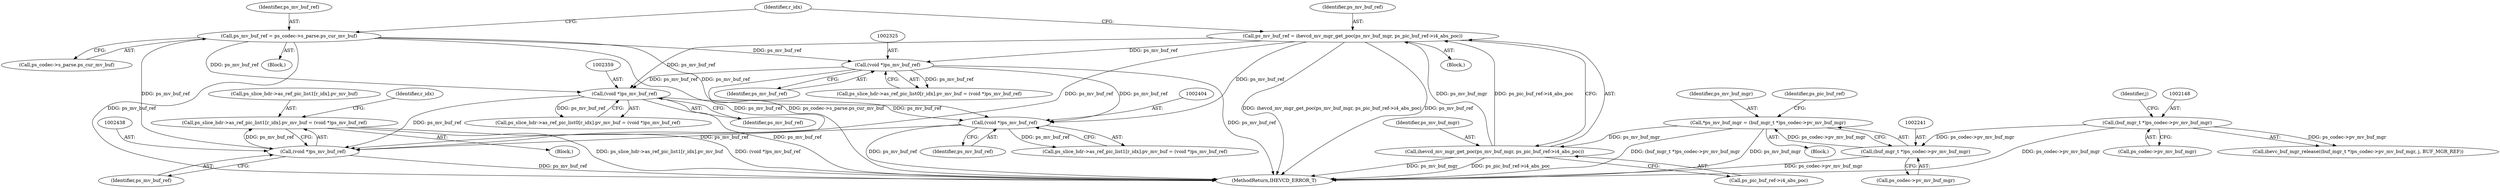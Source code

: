 digraph "0_Android_7c9be319a279654e55a6d757265f88c61a16a4d5@array" {
"1002429" [label="(Call,ps_slice_hdr->as_ref_pic_list1[r_idx].pv_mv_buf = (void *)ps_mv_buf_ref)"];
"1002437" [label="(Call,(void *)ps_mv_buf_ref)"];
"1002358" [label="(Call,(void *)ps_mv_buf_ref)"];
"1002324" [label="(Call,(void *)ps_mv_buf_ref)"];
"1002266" [label="(Call,ps_mv_buf_ref = ps_codec->s_parse.ps_cur_mv_buf)"];
"1002275" [label="(Call,ps_mv_buf_ref = ihevcd_mv_mgr_get_poc(ps_mv_buf_mgr, ps_pic_buf_ref->i4_abs_poc))"];
"1002277" [label="(Call,ihevcd_mv_mgr_get_poc(ps_mv_buf_mgr, ps_pic_buf_ref->i4_abs_poc))"];
"1002238" [label="(Call,*ps_mv_buf_mgr = (buf_mgr_t *)ps_codec->pv_mv_buf_mgr)"];
"1002240" [label="(Call,(buf_mgr_t *)ps_codec->pv_mv_buf_mgr)"];
"1002147" [label="(Call,(buf_mgr_t *)ps_codec->pv_mv_buf_mgr)"];
"1002403" [label="(Call,(void *)ps_mv_buf_ref)"];
"1002146" [label="(Call,ihevc_buf_mgr_release((buf_mgr_t *)ps_codec->pv_mv_buf_mgr, j, BUF_MGR_REF))"];
"1002395" [label="(Call,ps_slice_hdr->as_ref_pic_list1[r_idx].pv_mv_buf = (void *)ps_mv_buf_ref)"];
"1002266" [label="(Call,ps_mv_buf_ref = ps_codec->s_parse.ps_cur_mv_buf)"];
"1002405" [label="(Identifier,ps_mv_buf_ref)"];
"1002284" [label="(Identifier,r_idx)"];
"1002403" [label="(Call,(void *)ps_mv_buf_ref)"];
"1002437" [label="(Call,(void *)ps_mv_buf_ref)"];
"1002246" [label="(Identifier,ps_pic_buf_ref)"];
"1002275" [label="(Call,ps_mv_buf_ref = ihevcd_mv_mgr_get_poc(ps_mv_buf_mgr, ps_pic_buf_ref->i4_abs_poc))"];
"1002417" [label="(Block,)"];
"1002267" [label="(Identifier,ps_mv_buf_ref)"];
"1002256" [label="(Block,)"];
"1002242" [label="(Call,ps_codec->pv_mv_buf_mgr)"];
"1002326" [label="(Identifier,ps_mv_buf_ref)"];
"1002278" [label="(Identifier,ps_mv_buf_mgr)"];
"1002350" [label="(Call,ps_slice_hdr->as_ref_pic_list0[r_idx].pv_mv_buf = (void *)ps_mv_buf_ref)"];
"1002279" [label="(Call,ps_pic_buf_ref->i4_abs_poc)"];
"1002225" [label="(Block,)"];
"1002240" [label="(Call,(buf_mgr_t *)ps_codec->pv_mv_buf_mgr)"];
"1002324" [label="(Call,(void *)ps_mv_buf_ref)"];
"1002360" [label="(Identifier,ps_mv_buf_ref)"];
"1002238" [label="(Call,*ps_mv_buf_mgr = (buf_mgr_t *)ps_codec->pv_mv_buf_mgr)"];
"1002316" [label="(Call,ps_slice_hdr->as_ref_pic_list0[r_idx].pv_mv_buf = (void *)ps_mv_buf_ref)"];
"1002416" [label="(Identifier,r_idx)"];
"1002430" [label="(Call,ps_slice_hdr->as_ref_pic_list1[r_idx].pv_mv_buf)"];
"1002661" [label="(MethodReturn,IHEVCD_ERROR_T)"];
"1002429" [label="(Call,ps_slice_hdr->as_ref_pic_list1[r_idx].pv_mv_buf = (void *)ps_mv_buf_ref)"];
"1002439" [label="(Identifier,ps_mv_buf_ref)"];
"1002147" [label="(Call,(buf_mgr_t *)ps_codec->pv_mv_buf_mgr)"];
"1002152" [label="(Identifier,j)"];
"1002239" [label="(Identifier,ps_mv_buf_mgr)"];
"1002268" [label="(Call,ps_codec->s_parse.ps_cur_mv_buf)"];
"1002358" [label="(Call,(void *)ps_mv_buf_ref)"];
"1002276" [label="(Identifier,ps_mv_buf_ref)"];
"1002277" [label="(Call,ihevcd_mv_mgr_get_poc(ps_mv_buf_mgr, ps_pic_buf_ref->i4_abs_poc))"];
"1002274" [label="(Block,)"];
"1002149" [label="(Call,ps_codec->pv_mv_buf_mgr)"];
"1002429" -> "1002417"  [label="AST: "];
"1002429" -> "1002437"  [label="CFG: "];
"1002430" -> "1002429"  [label="AST: "];
"1002437" -> "1002429"  [label="AST: "];
"1002416" -> "1002429"  [label="CFG: "];
"1002429" -> "1002661"  [label="DDG: ps_slice_hdr->as_ref_pic_list1[r_idx].pv_mv_buf"];
"1002429" -> "1002661"  [label="DDG: (void *)ps_mv_buf_ref"];
"1002437" -> "1002429"  [label="DDG: ps_mv_buf_ref"];
"1002437" -> "1002439"  [label="CFG: "];
"1002438" -> "1002437"  [label="AST: "];
"1002439" -> "1002437"  [label="AST: "];
"1002437" -> "1002661"  [label="DDG: ps_mv_buf_ref"];
"1002358" -> "1002437"  [label="DDG: ps_mv_buf_ref"];
"1002324" -> "1002437"  [label="DDG: ps_mv_buf_ref"];
"1002266" -> "1002437"  [label="DDG: ps_mv_buf_ref"];
"1002403" -> "1002437"  [label="DDG: ps_mv_buf_ref"];
"1002275" -> "1002437"  [label="DDG: ps_mv_buf_ref"];
"1002358" -> "1002350"  [label="AST: "];
"1002358" -> "1002360"  [label="CFG: "];
"1002359" -> "1002358"  [label="AST: "];
"1002360" -> "1002358"  [label="AST: "];
"1002350" -> "1002358"  [label="CFG: "];
"1002358" -> "1002661"  [label="DDG: ps_mv_buf_ref"];
"1002358" -> "1002350"  [label="DDG: ps_mv_buf_ref"];
"1002324" -> "1002358"  [label="DDG: ps_mv_buf_ref"];
"1002266" -> "1002358"  [label="DDG: ps_mv_buf_ref"];
"1002275" -> "1002358"  [label="DDG: ps_mv_buf_ref"];
"1002358" -> "1002403"  [label="DDG: ps_mv_buf_ref"];
"1002324" -> "1002316"  [label="AST: "];
"1002324" -> "1002326"  [label="CFG: "];
"1002325" -> "1002324"  [label="AST: "];
"1002326" -> "1002324"  [label="AST: "];
"1002316" -> "1002324"  [label="CFG: "];
"1002324" -> "1002661"  [label="DDG: ps_mv_buf_ref"];
"1002324" -> "1002316"  [label="DDG: ps_mv_buf_ref"];
"1002266" -> "1002324"  [label="DDG: ps_mv_buf_ref"];
"1002275" -> "1002324"  [label="DDG: ps_mv_buf_ref"];
"1002324" -> "1002403"  [label="DDG: ps_mv_buf_ref"];
"1002266" -> "1002256"  [label="AST: "];
"1002266" -> "1002268"  [label="CFG: "];
"1002267" -> "1002266"  [label="AST: "];
"1002268" -> "1002266"  [label="AST: "];
"1002284" -> "1002266"  [label="CFG: "];
"1002266" -> "1002661"  [label="DDG: ps_mv_buf_ref"];
"1002266" -> "1002661"  [label="DDG: ps_codec->s_parse.ps_cur_mv_buf"];
"1002266" -> "1002403"  [label="DDG: ps_mv_buf_ref"];
"1002275" -> "1002274"  [label="AST: "];
"1002275" -> "1002277"  [label="CFG: "];
"1002276" -> "1002275"  [label="AST: "];
"1002277" -> "1002275"  [label="AST: "];
"1002284" -> "1002275"  [label="CFG: "];
"1002275" -> "1002661"  [label="DDG: ihevcd_mv_mgr_get_poc(ps_mv_buf_mgr, ps_pic_buf_ref->i4_abs_poc)"];
"1002275" -> "1002661"  [label="DDG: ps_mv_buf_ref"];
"1002277" -> "1002275"  [label="DDG: ps_mv_buf_mgr"];
"1002277" -> "1002275"  [label="DDG: ps_pic_buf_ref->i4_abs_poc"];
"1002275" -> "1002403"  [label="DDG: ps_mv_buf_ref"];
"1002277" -> "1002279"  [label="CFG: "];
"1002278" -> "1002277"  [label="AST: "];
"1002279" -> "1002277"  [label="AST: "];
"1002277" -> "1002661"  [label="DDG: ps_mv_buf_mgr"];
"1002277" -> "1002661"  [label="DDG: ps_pic_buf_ref->i4_abs_poc"];
"1002238" -> "1002277"  [label="DDG: ps_mv_buf_mgr"];
"1002238" -> "1002225"  [label="AST: "];
"1002238" -> "1002240"  [label="CFG: "];
"1002239" -> "1002238"  [label="AST: "];
"1002240" -> "1002238"  [label="AST: "];
"1002246" -> "1002238"  [label="CFG: "];
"1002238" -> "1002661"  [label="DDG: (buf_mgr_t *)ps_codec->pv_mv_buf_mgr"];
"1002238" -> "1002661"  [label="DDG: ps_mv_buf_mgr"];
"1002240" -> "1002238"  [label="DDG: ps_codec->pv_mv_buf_mgr"];
"1002240" -> "1002242"  [label="CFG: "];
"1002241" -> "1002240"  [label="AST: "];
"1002242" -> "1002240"  [label="AST: "];
"1002240" -> "1002661"  [label="DDG: ps_codec->pv_mv_buf_mgr"];
"1002147" -> "1002240"  [label="DDG: ps_codec->pv_mv_buf_mgr"];
"1002147" -> "1002146"  [label="AST: "];
"1002147" -> "1002149"  [label="CFG: "];
"1002148" -> "1002147"  [label="AST: "];
"1002149" -> "1002147"  [label="AST: "];
"1002152" -> "1002147"  [label="CFG: "];
"1002147" -> "1002661"  [label="DDG: ps_codec->pv_mv_buf_mgr"];
"1002147" -> "1002146"  [label="DDG: ps_codec->pv_mv_buf_mgr"];
"1002403" -> "1002395"  [label="AST: "];
"1002403" -> "1002405"  [label="CFG: "];
"1002404" -> "1002403"  [label="AST: "];
"1002405" -> "1002403"  [label="AST: "];
"1002395" -> "1002403"  [label="CFG: "];
"1002403" -> "1002661"  [label="DDG: ps_mv_buf_ref"];
"1002403" -> "1002395"  [label="DDG: ps_mv_buf_ref"];
}
